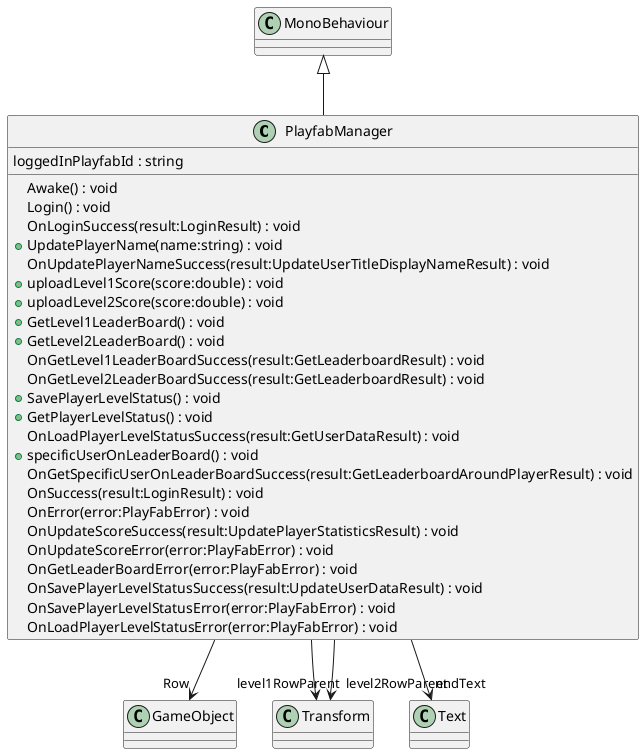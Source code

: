 @startuml
class PlayfabManager {
    loggedInPlayfabId : string
    Awake() : void
    Login() : void
    OnLoginSuccess(result:LoginResult) : void
    + UpdatePlayerName(name:string) : void
    OnUpdatePlayerNameSuccess(result:UpdateUserTitleDisplayNameResult) : void
    + uploadLevel1Score(score:double) : void
    + uploadLevel2Score(score:double) : void
    + GetLevel1LeaderBoard() : void
    + GetLevel2LeaderBoard() : void
    OnGetLevel1LeaderBoardSuccess(result:GetLeaderboardResult) : void
    OnGetLevel2LeaderBoardSuccess(result:GetLeaderboardResult) : void
    + SavePlayerLevelStatus() : void
    + GetPlayerLevelStatus() : void
    OnLoadPlayerLevelStatusSuccess(result:GetUserDataResult) : void
    + specificUserOnLeaderBoard() : void
    OnGetSpecificUserOnLeaderBoardSuccess(result:GetLeaderboardAroundPlayerResult) : void
    OnSuccess(result:LoginResult) : void
    OnError(error:PlayFabError) : void
    OnUpdateScoreSuccess(result:UpdatePlayerStatisticsResult) : void
    OnUpdateScoreError(error:PlayFabError) : void
    OnGetLeaderBoardError(error:PlayFabError) : void
    OnSavePlayerLevelStatusSuccess(result:UpdateUserDataResult) : void
    OnSavePlayerLevelStatusError(error:PlayFabError) : void
    OnLoadPlayerLevelStatusError(error:PlayFabError) : void
}
MonoBehaviour <|-- PlayfabManager
PlayfabManager --> "Row" GameObject
PlayfabManager --> "level1RowParent" Transform
PlayfabManager --> "level2RowParent" Transform
PlayfabManager --> "endText" Text
@enduml
